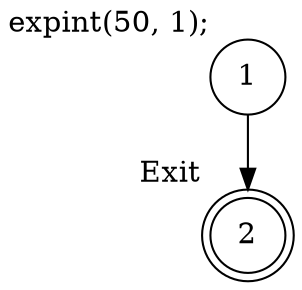 digraph main {
    rankdir=TB;
    node [shape=circle];
    
    1 [label="1", xlabel="expint(50, 1);"];
    2 [label="2", shape=doublecircle, xlabel="Exit"];

    1 -> 2;
}